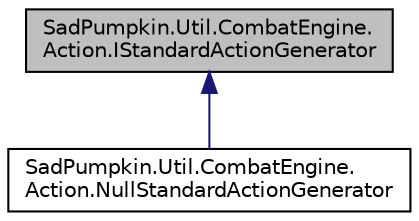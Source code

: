 digraph "SadPumpkin.Util.CombatEngine.Action.IStandardActionGenerator"
{
 // LATEX_PDF_SIZE
  edge [fontname="Helvetica",fontsize="10",labelfontname="Helvetica",labelfontsize="10"];
  node [fontname="Helvetica",fontsize="10",shape=record];
  Node1 [label="SadPumpkin.Util.CombatEngine.\lAction.IStandardActionGenerator",height=0.2,width=0.4,color="black", fillcolor="grey75", style="filled", fontcolor="black",tooltip="Object which supplies standard actions for all Actors in combat."];
  Node1 -> Node2 [dir="back",color="midnightblue",fontsize="10",style="solid",fontname="Helvetica"];
  Node2 [label="SadPumpkin.Util.CombatEngine.\lAction.NullStandardActionGenerator",height=0.2,width=0.4,color="black", fillcolor="white", style="filled",URL="$class_sad_pumpkin_1_1_util_1_1_combat_engine_1_1_action_1_1_null_standard_action_generator.html",tooltip="Implementation of a standard action generator that returns no Actions."];
}
